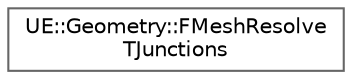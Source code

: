 digraph "Graphical Class Hierarchy"
{
 // INTERACTIVE_SVG=YES
 // LATEX_PDF_SIZE
  bgcolor="transparent";
  edge [fontname=Helvetica,fontsize=10,labelfontname=Helvetica,labelfontsize=10];
  node [fontname=Helvetica,fontsize=10,shape=box,height=0.2,width=0.4];
  rankdir="LR";
  Node0 [id="Node000000",label="UE::Geometry::FMeshResolve\lTJunctions",height=0.2,width=0.4,color="grey40", fillcolor="white", style="filled",URL="$d8/d6f/classUE_1_1Geometry_1_1FMeshResolveTJunctions.html",tooltip="FMeshResolveTJunctions splits edges to create matching vertices at T-Junctions in the mesh."];
}
